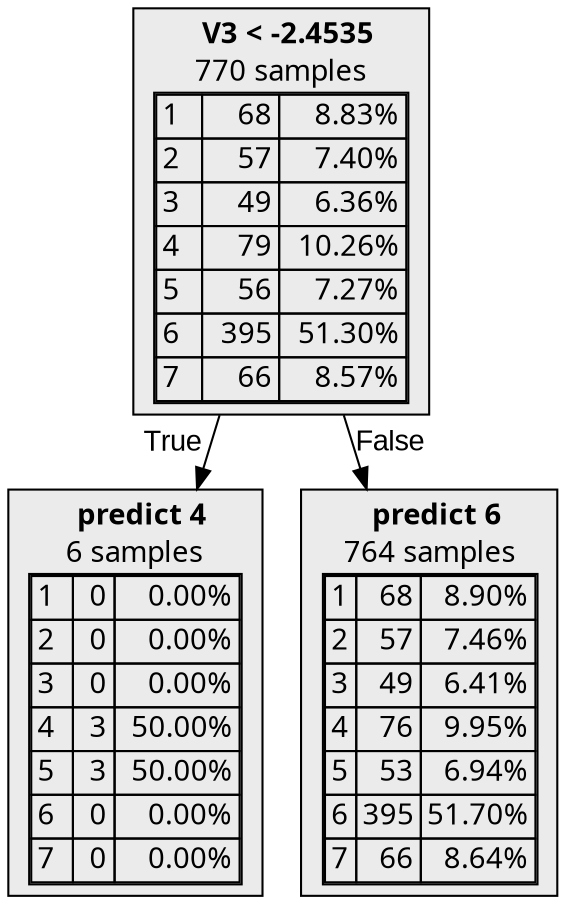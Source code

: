 digraph {
    1 [label=<  <TABLE BORDER="0" CELLPADDING="0">
      <TR>
    <TD>
      <B>V3 &lt; -2.4535</B>
    </TD>
  </TR>

    <TR>
      <TD>770 samples</TD>
    </TR>
    <TR>
  <TD>
    <TABLE CELLSPACING="0">
      
        <TR >
    <TD ALIGN="LEFT">1</TD>
    <TD ALIGN="RIGHT">68</TD>
    <TD ALIGN="RIGHT">8.83%</TD>
  </TR>
  <TR >
    <TD ALIGN="LEFT">2</TD>
    <TD ALIGN="RIGHT">57</TD>
    <TD ALIGN="RIGHT">7.40%</TD>
  </TR>
  <TR >
    <TD ALIGN="LEFT">3</TD>
    <TD ALIGN="RIGHT">49</TD>
    <TD ALIGN="RIGHT">6.36%</TD>
  </TR>
  <TR >
    <TD ALIGN="LEFT">4</TD>
    <TD ALIGN="RIGHT">79</TD>
    <TD ALIGN="RIGHT">10.26%</TD>
  </TR>
  <TR >
    <TD ALIGN="LEFT">5</TD>
    <TD ALIGN="RIGHT">56</TD>
    <TD ALIGN="RIGHT">7.27%</TD>
  </TR>
  <TR class="highlighted">
    <TD ALIGN="LEFT">6</TD>
    <TD ALIGN="RIGHT">395</TD>
    <TD ALIGN="RIGHT">51.30%</TD>
  </TR>
  <TR >
    <TD ALIGN="LEFT">7</TD>
    <TD ALIGN="RIGHT">66</TD>
    <TD ALIGN="RIGHT">8.57%</TD>
  </TR>

    </TABLE>
  </TD>
</TR>

  </TABLE>
>,fillcolor="#EBEBEB",shape=box,fontname="bold arial",style="filled"];
    1 -> 2 [labeldistance=2.5, labelangle=45, headlabel="True",fontname="arial"];
    1 -> 3 [labeldistance=2.5, labelangle=-45, headlabel="False",fontname="arial"];
    2 [label=<  <TABLE BORDER="0" CELLPADDING="0">
      <TR>
    <TD>
      <B>predict 4</B>
    </TD>
  </TR>

    <TR>
      <TD>6 samples</TD>
    </TR>
    <TR>
  <TD>
    <TABLE CELLSPACING="0">
      
        <TR >
    <TD ALIGN="LEFT">1</TD>
    <TD ALIGN="RIGHT">0</TD>
    <TD ALIGN="RIGHT">0.00%</TD>
  </TR>
  <TR >
    <TD ALIGN="LEFT">2</TD>
    <TD ALIGN="RIGHT">0</TD>
    <TD ALIGN="RIGHT">0.00%</TD>
  </TR>
  <TR >
    <TD ALIGN="LEFT">3</TD>
    <TD ALIGN="RIGHT">0</TD>
    <TD ALIGN="RIGHT">0.00%</TD>
  </TR>
  <TR class="highlighted">
    <TD ALIGN="LEFT">4</TD>
    <TD ALIGN="RIGHT">3</TD>
    <TD ALIGN="RIGHT">50.00%</TD>
  </TR>
  <TR >
    <TD ALIGN="LEFT">5</TD>
    <TD ALIGN="RIGHT">3</TD>
    <TD ALIGN="RIGHT">50.00%</TD>
  </TR>
  <TR >
    <TD ALIGN="LEFT">6</TD>
    <TD ALIGN="RIGHT">0</TD>
    <TD ALIGN="RIGHT">0.00%</TD>
  </TR>
  <TR >
    <TD ALIGN="LEFT">7</TD>
    <TD ALIGN="RIGHT">0</TD>
    <TD ALIGN="RIGHT">0.00%</TD>
  </TR>

    </TABLE>
  </TD>
</TR>

  </TABLE>
>,fillcolor="#EBEBEB",shape=box,fontname="bold arial",style="filled",color=black];
    3 [label=<  <TABLE BORDER="0" CELLPADDING="0">
      <TR>
    <TD>
      <B>predict 6</B>
    </TD>
  </TR>

    <TR>
      <TD>764 samples</TD>
    </TR>
    <TR>
  <TD>
    <TABLE CELLSPACING="0">
      
        <TR >
    <TD ALIGN="LEFT">1</TD>
    <TD ALIGN="RIGHT">68</TD>
    <TD ALIGN="RIGHT">8.90%</TD>
  </TR>
  <TR >
    <TD ALIGN="LEFT">2</TD>
    <TD ALIGN="RIGHT">57</TD>
    <TD ALIGN="RIGHT">7.46%</TD>
  </TR>
  <TR >
    <TD ALIGN="LEFT">3</TD>
    <TD ALIGN="RIGHT">49</TD>
    <TD ALIGN="RIGHT">6.41%</TD>
  </TR>
  <TR >
    <TD ALIGN="LEFT">4</TD>
    <TD ALIGN="RIGHT">76</TD>
    <TD ALIGN="RIGHT">9.95%</TD>
  </TR>
  <TR >
    <TD ALIGN="LEFT">5</TD>
    <TD ALIGN="RIGHT">53</TD>
    <TD ALIGN="RIGHT">6.94%</TD>
  </TR>
  <TR class="highlighted">
    <TD ALIGN="LEFT">6</TD>
    <TD ALIGN="RIGHT">395</TD>
    <TD ALIGN="RIGHT">51.70%</TD>
  </TR>
  <TR >
    <TD ALIGN="LEFT">7</TD>
    <TD ALIGN="RIGHT">66</TD>
    <TD ALIGN="RIGHT">8.64%</TD>
  </TR>

    </TABLE>
  </TD>
</TR>

  </TABLE>
>,fillcolor="#EBEBEB",shape=box,fontname="bold arial",style="filled",color=black];
}
